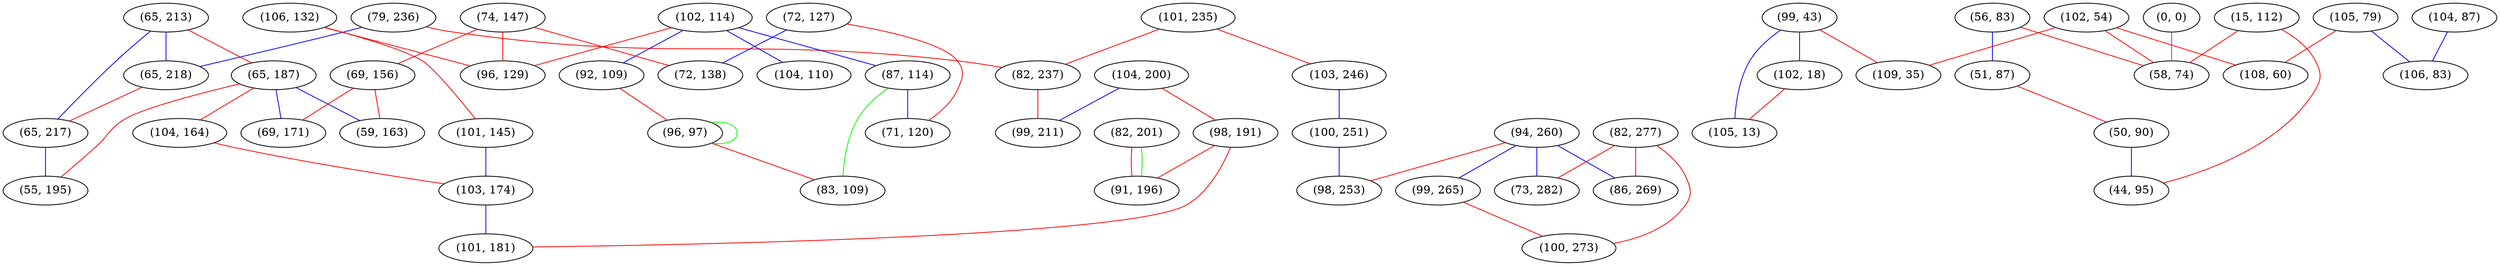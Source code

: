 graph "" {
"(79, 236)";
"(65, 213)";
"(102, 114)";
"(101, 235)";
"(65, 218)";
"(65, 187)";
"(74, 147)";
"(99, 43)";
"(72, 127)";
"(104, 200)";
"(94, 260)";
"(92, 109)";
"(69, 156)";
"(15, 112)";
"(82, 277)";
"(87, 114)";
"(96, 97)";
"(104, 110)";
"(56, 83)";
"(102, 18)";
"(106, 132)";
"(104, 87)";
"(101, 145)";
"(99, 265)";
"(82, 201)";
"(102, 54)";
"(59, 163)";
"(104, 164)";
"(96, 129)";
"(105, 13)";
"(103, 174)";
"(0, 0)";
"(86, 269)";
"(105, 79)";
"(98, 191)";
"(71, 120)";
"(103, 246)";
"(100, 273)";
"(82, 237)";
"(100, 251)";
"(73, 282)";
"(91, 196)";
"(101, 181)";
"(58, 74)";
"(51, 87)";
"(65, 217)";
"(98, 253)";
"(69, 171)";
"(109, 35)";
"(106, 83)";
"(72, 138)";
"(50, 90)";
"(55, 195)";
"(44, 95)";
"(99, 211)";
"(83, 109)";
"(108, 60)";
"(79, 236)" -- "(65, 218)"  [color=blue, key=0, weight=3];
"(79, 236)" -- "(82, 237)"  [color=red, key=0, weight=1];
"(65, 213)" -- "(65, 218)"  [color=blue, key=0, weight=3];
"(65, 213)" -- "(65, 187)"  [color=red, key=0, weight=1];
"(65, 213)" -- "(65, 217)"  [color=blue, key=0, weight=3];
"(102, 114)" -- "(96, 129)"  [color=red, key=0, weight=1];
"(102, 114)" -- "(104, 110)"  [color=blue, key=0, weight=3];
"(102, 114)" -- "(92, 109)"  [color=blue, key=0, weight=3];
"(102, 114)" -- "(87, 114)"  [color=blue, key=0, weight=3];
"(101, 235)" -- "(82, 237)"  [color=red, key=0, weight=1];
"(101, 235)" -- "(103, 246)"  [color=red, key=0, weight=1];
"(65, 218)" -- "(65, 217)"  [color=red, key=0, weight=1];
"(65, 187)" -- "(55, 195)"  [color=red, key=0, weight=1];
"(65, 187)" -- "(104, 164)"  [color=red, key=0, weight=1];
"(65, 187)" -- "(59, 163)"  [color=blue, key=0, weight=3];
"(65, 187)" -- "(69, 171)"  [color=blue, key=0, weight=3];
"(74, 147)" -- "(96, 129)"  [color=red, key=0, weight=1];
"(74, 147)" -- "(69, 156)"  [color=red, key=0, weight=1];
"(74, 147)" -- "(72, 138)"  [color=red, key=0, weight=1];
"(99, 43)" -- "(105, 13)"  [color=blue, key=0, weight=3];
"(99, 43)" -- "(102, 18)"  [color=blue, key=0, weight=3];
"(99, 43)" -- "(109, 35)"  [color=red, key=0, weight=1];
"(72, 127)" -- "(71, 120)"  [color=red, key=0, weight=1];
"(72, 127)" -- "(72, 138)"  [color=blue, key=0, weight=3];
"(104, 200)" -- "(98, 191)"  [color=red, key=0, weight=1];
"(104, 200)" -- "(99, 211)"  [color=blue, key=0, weight=3];
"(94, 260)" -- "(73, 282)"  [color=blue, key=0, weight=3];
"(94, 260)" -- "(98, 253)"  [color=red, key=0, weight=1];
"(94, 260)" -- "(99, 265)"  [color=blue, key=0, weight=3];
"(94, 260)" -- "(86, 269)"  [color=blue, key=0, weight=3];
"(92, 109)" -- "(96, 97)"  [color=red, key=0, weight=1];
"(69, 156)" -- "(59, 163)"  [color=red, key=0, weight=1];
"(69, 156)" -- "(69, 171)"  [color=red, key=0, weight=1];
"(15, 112)" -- "(44, 95)"  [color=red, key=0, weight=1];
"(15, 112)" -- "(58, 74)"  [color=red, key=0, weight=1];
"(82, 277)" -- "(73, 282)"  [color=red, key=0, weight=1];
"(82, 277)" -- "(100, 273)"  [color=red, key=0, weight=1];
"(82, 277)" -- "(86, 269)"  [color=red, key=0, weight=1];
"(87, 114)" -- "(71, 120)"  [color=blue, key=0, weight=3];
"(87, 114)" -- "(83, 109)"  [color=green, key=0, weight=2];
"(96, 97)" -- "(96, 97)"  [color=green, key=0, weight=2];
"(96, 97)" -- "(83, 109)"  [color=red, key=0, weight=1];
"(56, 83)" -- "(51, 87)"  [color=blue, key=0, weight=3];
"(56, 83)" -- "(58, 74)"  [color=red, key=0, weight=1];
"(102, 18)" -- "(105, 13)"  [color=red, key=0, weight=1];
"(106, 132)" -- "(96, 129)"  [color=red, key=0, weight=1];
"(106, 132)" -- "(101, 145)"  [color=red, key=0, weight=1];
"(104, 87)" -- "(106, 83)"  [color=blue, key=0, weight=3];
"(101, 145)" -- "(103, 174)"  [color=blue, key=0, weight=3];
"(99, 265)" -- "(100, 273)"  [color=red, key=0, weight=1];
"(82, 201)" -- "(91, 196)"  [color=red, key=0, weight=1];
"(82, 201)" -- "(91, 196)"  [color=green, key=1, weight=2];
"(102, 54)" -- "(108, 60)"  [color=red, key=0, weight=1];
"(102, 54)" -- "(109, 35)"  [color=red, key=0, weight=1];
"(102, 54)" -- "(58, 74)"  [color=red, key=0, weight=1];
"(104, 164)" -- "(103, 174)"  [color=red, key=0, weight=1];
"(103, 174)" -- "(101, 181)"  [color=blue, key=0, weight=3];
"(0, 0)" -- "(58, 74)"  [color=purple, key=0, weight=4];
"(105, 79)" -- "(108, 60)"  [color=red, key=0, weight=1];
"(105, 79)" -- "(106, 83)"  [color=blue, key=0, weight=3];
"(98, 191)" -- "(91, 196)"  [color=red, key=0, weight=1];
"(98, 191)" -- "(101, 181)"  [color=red, key=0, weight=1];
"(103, 246)" -- "(100, 251)"  [color=blue, key=0, weight=3];
"(82, 237)" -- "(99, 211)"  [color=red, key=0, weight=1];
"(100, 251)" -- "(98, 253)"  [color=blue, key=0, weight=3];
"(51, 87)" -- "(50, 90)"  [color=red, key=0, weight=1];
"(65, 217)" -- "(55, 195)"  [color=blue, key=0, weight=3];
"(50, 90)" -- "(44, 95)"  [color=blue, key=0, weight=3];
}
